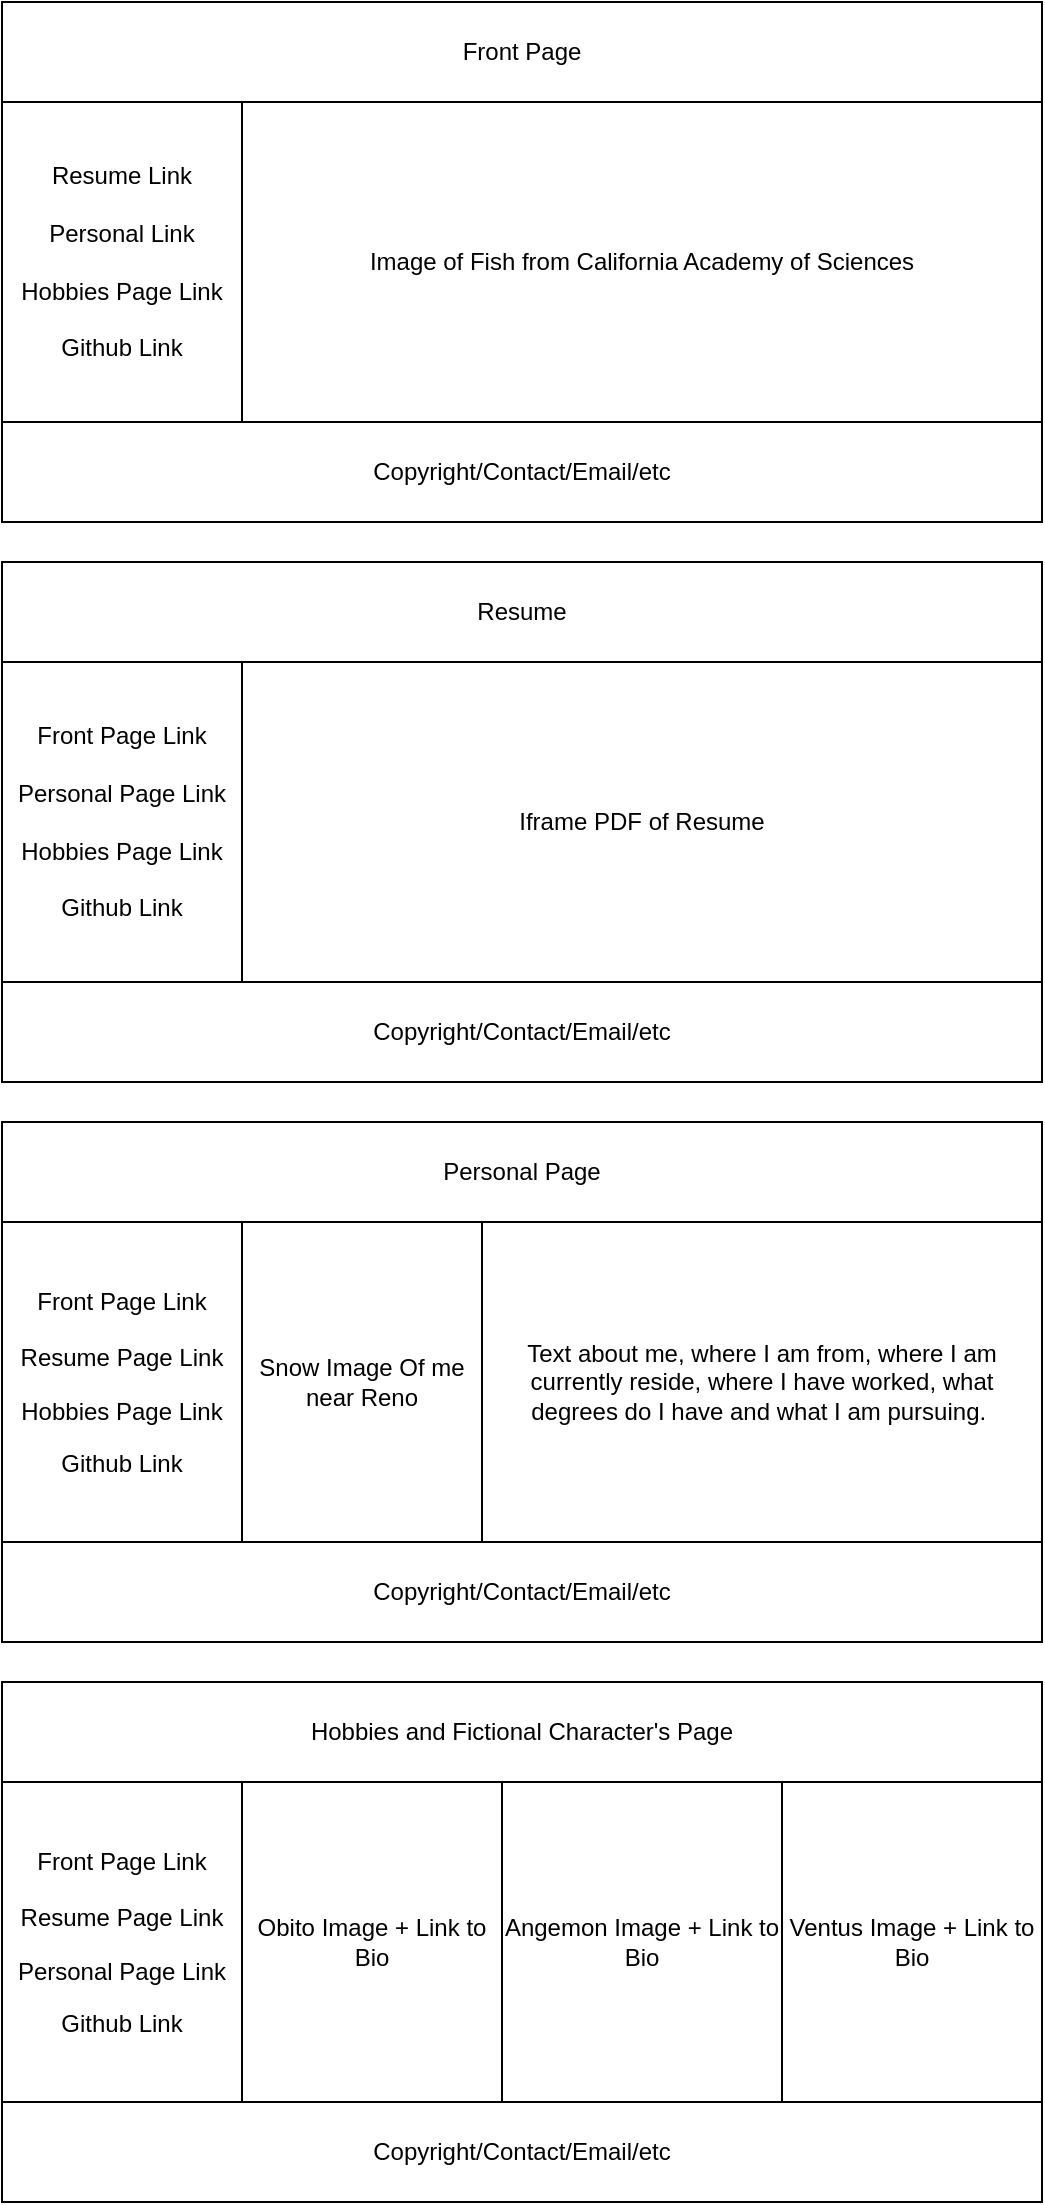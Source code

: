 <mxfile version="13.7.9" type="device"><diagram id="QiYZNXKNJNEaksKFM9tq" name="Page-1"><mxGraphModel dx="766" dy="526" grid="1" gridSize="10" guides="1" tooltips="1" connect="1" arrows="1" fold="1" page="1" pageScale="1" pageWidth="850" pageHeight="1100" math="0" shadow="0"><root><mxCell id="0"/><mxCell id="1" parent="0"/><mxCell id="ImLxrO7HYlkpH2Rdrkd6-1" value="" style="rounded=0;whiteSpace=wrap;html=1;" parent="1" vertex="1"><mxGeometry width="520" height="260" as="geometry"/></mxCell><mxCell id="ImLxrO7HYlkpH2Rdrkd6-2" value="Front Page" style="rounded=0;whiteSpace=wrap;html=1;" parent="1" vertex="1"><mxGeometry width="520" height="50" as="geometry"/></mxCell><mxCell id="ImLxrO7HYlkpH2Rdrkd6-3" value="Copyright/Contact/Email/etc" style="rounded=0;whiteSpace=wrap;html=1;" parent="1" vertex="1"><mxGeometry y="210" width="520" height="50" as="geometry"/></mxCell><mxCell id="ImLxrO7HYlkpH2Rdrkd6-5" value="" style="rounded=0;whiteSpace=wrap;html=1;" parent="1" vertex="1"><mxGeometry y="280" width="520" height="260" as="geometry"/></mxCell><mxCell id="ImLxrO7HYlkpH2Rdrkd6-6" value="Resume" style="rounded=0;whiteSpace=wrap;html=1;" parent="1" vertex="1"><mxGeometry y="280" width="520" height="50" as="geometry"/></mxCell><mxCell id="ImLxrO7HYlkpH2Rdrkd6-7" value="Copyright/Contact/Email/etc" style="rounded=0;whiteSpace=wrap;html=1;" parent="1" vertex="1"><mxGeometry y="490" width="520" height="50" as="geometry"/></mxCell><mxCell id="ImLxrO7HYlkpH2Rdrkd6-8" value="" style="rounded=0;whiteSpace=wrap;html=1;" parent="1" vertex="1"><mxGeometry y="560" width="520" height="260" as="geometry"/></mxCell><mxCell id="ImLxrO7HYlkpH2Rdrkd6-9" value="Personal Page" style="rounded=0;whiteSpace=wrap;html=1;" parent="1" vertex="1"><mxGeometry y="560" width="520" height="50" as="geometry"/></mxCell><mxCell id="ImLxrO7HYlkpH2Rdrkd6-10" value="Copyright/Contact/Email/etc" style="rounded=0;whiteSpace=wrap;html=1;" parent="1" vertex="1"><mxGeometry y="770" width="520" height="50" as="geometry"/></mxCell><mxCell id="ImLxrO7HYlkpH2Rdrkd6-11" value="Front Page Link&lt;br&gt;&lt;br&gt;Personal Page Link&lt;br&gt;&lt;br&gt;Hobbies Page Link&lt;br&gt;&lt;br&gt;Github Link" style="rounded=0;whiteSpace=wrap;html=1;" parent="1" vertex="1"><mxGeometry y="330" width="120" height="160" as="geometry"/></mxCell><mxCell id="ImLxrO7HYlkpH2Rdrkd6-12" value="Resume Link&lt;br&gt;&lt;br&gt;Personal Link&lt;br&gt;&lt;br&gt;Hobbies Page Link&lt;br&gt;&lt;br&gt;Github Link" style="rounded=0;whiteSpace=wrap;html=1;" parent="1" vertex="1"><mxGeometry y="50" width="120" height="160" as="geometry"/></mxCell><mxCell id="ImLxrO7HYlkpH2Rdrkd6-13" value="&lt;p style=&quot;line-height: 120%&quot;&gt;Front Page Link&lt;br&gt;&lt;br&gt;Resume Page Link&lt;/p&gt;&lt;p style=&quot;line-height: 120%&quot;&gt;Hobbies Page Link&lt;/p&gt;&lt;p style=&quot;line-height: 120%&quot;&gt;Github Link&lt;/p&gt;" style="rounded=0;whiteSpace=wrap;html=1;" parent="1" vertex="1"><mxGeometry y="610" width="120" height="160" as="geometry"/></mxCell><mxCell id="ImLxrO7HYlkpH2Rdrkd6-15" value="Text about me, where I am from, where I am currently reside, where I have worked, what degrees do I have and what I am pursuing.&amp;nbsp;" style="rounded=0;whiteSpace=wrap;html=1;" parent="1" vertex="1"><mxGeometry x="240" y="610" width="280" height="160" as="geometry"/></mxCell><mxCell id="ImLxrO7HYlkpH2Rdrkd6-16" value="Image of Fish from California Academy of Sciences" style="rounded=0;whiteSpace=wrap;html=1;" parent="1" vertex="1"><mxGeometry x="120" y="50" width="400" height="160" as="geometry"/></mxCell><mxCell id="ImLxrO7HYlkpH2Rdrkd6-17" value="Iframe PDF of Resume" style="rounded=0;whiteSpace=wrap;html=1;" parent="1" vertex="1"><mxGeometry x="120" y="330" width="400" height="160" as="geometry"/></mxCell><mxCell id="IQoRyIRx7ARfNmMLTrqB-1" value="" style="rounded=0;whiteSpace=wrap;html=1;" vertex="1" parent="1"><mxGeometry y="840" width="520" height="260" as="geometry"/></mxCell><mxCell id="IQoRyIRx7ARfNmMLTrqB-2" value="Hobbies and Fictional Character's Page" style="rounded=0;whiteSpace=wrap;html=1;" vertex="1" parent="1"><mxGeometry y="840" width="520" height="50" as="geometry"/></mxCell><mxCell id="IQoRyIRx7ARfNmMLTrqB-3" value="Copyright/Contact/Email/etc" style="rounded=0;whiteSpace=wrap;html=1;" vertex="1" parent="1"><mxGeometry y="1050" width="520" height="50" as="geometry"/></mxCell><mxCell id="IQoRyIRx7ARfNmMLTrqB-4" value="&lt;p style=&quot;line-height: 120%&quot;&gt;Front Page Link&lt;br&gt;&lt;br&gt;Resume Page Link&lt;/p&gt;&lt;p style=&quot;line-height: 120%&quot;&gt;Personal Page Link&lt;/p&gt;&lt;p style=&quot;line-height: 120%&quot;&gt;Github Link&lt;/p&gt;" style="rounded=0;whiteSpace=wrap;html=1;" vertex="1" parent="1"><mxGeometry y="890" width="120" height="160" as="geometry"/></mxCell><mxCell id="IQoRyIRx7ARfNmMLTrqB-5" value="Obito Image + Link to Bio" style="rounded=0;whiteSpace=wrap;html=1;" vertex="1" parent="1"><mxGeometry x="120" y="890" width="130" height="160" as="geometry"/></mxCell><mxCell id="IQoRyIRx7ARfNmMLTrqB-6" value="Snow Image Of me near Reno" style="rounded=0;whiteSpace=wrap;html=1;" vertex="1" parent="1"><mxGeometry x="120" y="610" width="120" height="160" as="geometry"/></mxCell><mxCell id="IQoRyIRx7ARfNmMLTrqB-7" value="Angemon Image + Link to Bio" style="rounded=0;whiteSpace=wrap;html=1;" vertex="1" parent="1"><mxGeometry x="250" y="890" width="140" height="160" as="geometry"/></mxCell><mxCell id="IQoRyIRx7ARfNmMLTrqB-8" value="Ventus Image + Link to Bio" style="rounded=0;whiteSpace=wrap;html=1;" vertex="1" parent="1"><mxGeometry x="390" y="890" width="130" height="160" as="geometry"/></mxCell></root></mxGraphModel></diagram></mxfile>